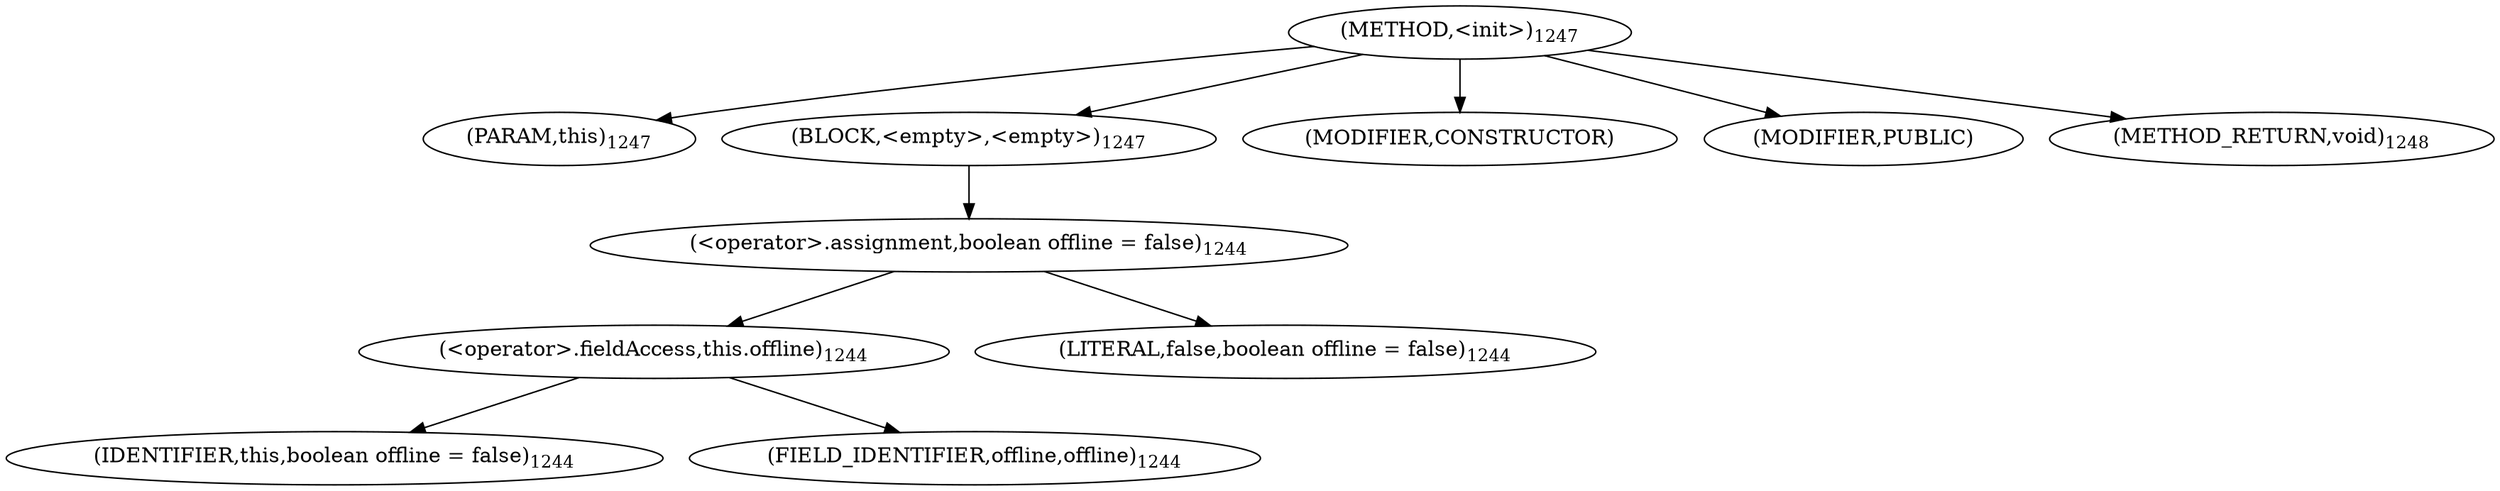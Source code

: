 digraph "&lt;init&gt;" {  
"2185" [label = <(METHOD,&lt;init&gt;)<SUB>1247</SUB>> ]
"2186" [label = <(PARAM,this)<SUB>1247</SUB>> ]
"2187" [label = <(BLOCK,&lt;empty&gt;,&lt;empty&gt;)<SUB>1247</SUB>> ]
"2188" [label = <(&lt;operator&gt;.assignment,boolean offline = false)<SUB>1244</SUB>> ]
"2189" [label = <(&lt;operator&gt;.fieldAccess,this.offline)<SUB>1244</SUB>> ]
"2190" [label = <(IDENTIFIER,this,boolean offline = false)<SUB>1244</SUB>> ]
"2191" [label = <(FIELD_IDENTIFIER,offline,offline)<SUB>1244</SUB>> ]
"2192" [label = <(LITERAL,false,boolean offline = false)<SUB>1244</SUB>> ]
"2193" [label = <(MODIFIER,CONSTRUCTOR)> ]
"2194" [label = <(MODIFIER,PUBLIC)> ]
"2195" [label = <(METHOD_RETURN,void)<SUB>1248</SUB>> ]
  "2185" -> "2186" 
  "2185" -> "2187" 
  "2185" -> "2193" 
  "2185" -> "2194" 
  "2185" -> "2195" 
  "2187" -> "2188" 
  "2188" -> "2189" 
  "2188" -> "2192" 
  "2189" -> "2190" 
  "2189" -> "2191" 
}
